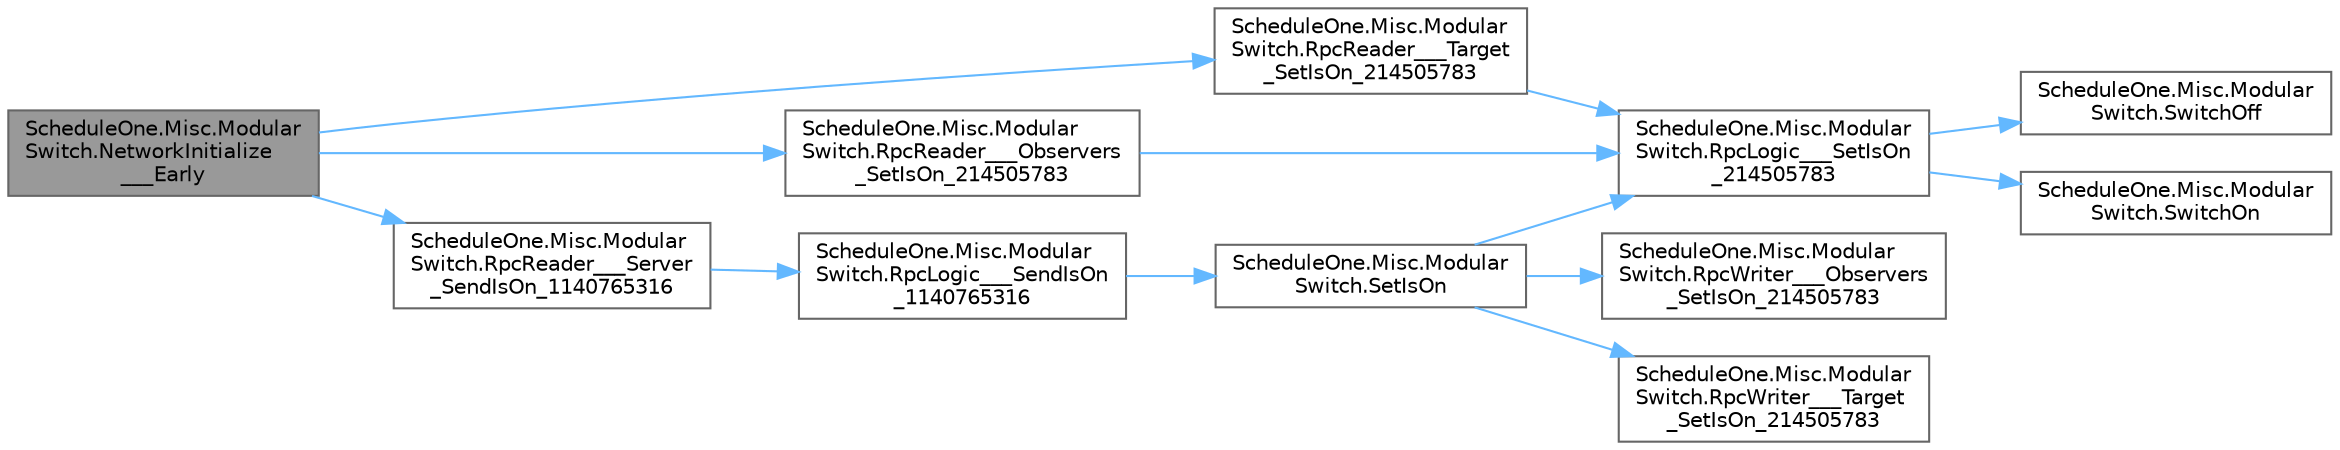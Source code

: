 digraph "ScheduleOne.Misc.ModularSwitch.NetworkInitialize___Early"
{
 // LATEX_PDF_SIZE
  bgcolor="transparent";
  edge [fontname=Helvetica,fontsize=10,labelfontname=Helvetica,labelfontsize=10];
  node [fontname=Helvetica,fontsize=10,shape=box,height=0.2,width=0.4];
  rankdir="LR";
  Node1 [id="Node000001",label="ScheduleOne.Misc.Modular\lSwitch.NetworkInitialize\l___Early",height=0.2,width=0.4,color="gray40", fillcolor="grey60", style="filled", fontcolor="black",tooltip=" "];
  Node1 -> Node2 [id="edge1_Node000001_Node000002",color="steelblue1",style="solid",tooltip=" "];
  Node2 [id="Node000002",label="ScheduleOne.Misc.Modular\lSwitch.RpcReader___Observers\l_SetIsOn_214505783",height=0.2,width=0.4,color="grey40", fillcolor="white", style="filled",URL="$class_schedule_one_1_1_misc_1_1_modular_switch.html#a5a4415310c9dc226441611ae53022e46",tooltip=" "];
  Node2 -> Node3 [id="edge2_Node000002_Node000003",color="steelblue1",style="solid",tooltip=" "];
  Node3 [id="Node000003",label="ScheduleOne.Misc.Modular\lSwitch.RpcLogic___SetIsOn\l_214505783",height=0.2,width=0.4,color="grey40", fillcolor="white", style="filled",URL="$class_schedule_one_1_1_misc_1_1_modular_switch.html#a59246ff98cb94bdd2d00eb976fddbebf",tooltip=" "];
  Node3 -> Node4 [id="edge3_Node000003_Node000004",color="steelblue1",style="solid",tooltip=" "];
  Node4 [id="Node000004",label="ScheduleOne.Misc.Modular\lSwitch.SwitchOff",height=0.2,width=0.4,color="grey40", fillcolor="white", style="filled",URL="$class_schedule_one_1_1_misc_1_1_modular_switch.html#ade872dc8a0b7323e5af372f36707c274",tooltip=" "];
  Node3 -> Node5 [id="edge4_Node000003_Node000005",color="steelblue1",style="solid",tooltip=" "];
  Node5 [id="Node000005",label="ScheduleOne.Misc.Modular\lSwitch.SwitchOn",height=0.2,width=0.4,color="grey40", fillcolor="white", style="filled",URL="$class_schedule_one_1_1_misc_1_1_modular_switch.html#a3df859a2a0cd453aba7815d32c67b89e",tooltip=" "];
  Node1 -> Node6 [id="edge5_Node000001_Node000006",color="steelblue1",style="solid",tooltip=" "];
  Node6 [id="Node000006",label="ScheduleOne.Misc.Modular\lSwitch.RpcReader___Server\l_SendIsOn_1140765316",height=0.2,width=0.4,color="grey40", fillcolor="white", style="filled",URL="$class_schedule_one_1_1_misc_1_1_modular_switch.html#a3ac4afde10bf55d37547a9fd6bcdf219",tooltip=" "];
  Node6 -> Node7 [id="edge6_Node000006_Node000007",color="steelblue1",style="solid",tooltip=" "];
  Node7 [id="Node000007",label="ScheduleOne.Misc.Modular\lSwitch.RpcLogic___SendIsOn\l_1140765316",height=0.2,width=0.4,color="grey40", fillcolor="white", style="filled",URL="$class_schedule_one_1_1_misc_1_1_modular_switch.html#a67d02bbdde3bdc78a5572bae3dc68662",tooltip=" "];
  Node7 -> Node8 [id="edge7_Node000007_Node000008",color="steelblue1",style="solid",tooltip=" "];
  Node8 [id="Node000008",label="ScheduleOne.Misc.Modular\lSwitch.SetIsOn",height=0.2,width=0.4,color="grey40", fillcolor="white", style="filled",URL="$class_schedule_one_1_1_misc_1_1_modular_switch.html#a70b22942932aabf6d812081c85d5d31d",tooltip=" "];
  Node8 -> Node3 [id="edge8_Node000008_Node000003",color="steelblue1",style="solid",tooltip=" "];
  Node8 -> Node9 [id="edge9_Node000008_Node000009",color="steelblue1",style="solid",tooltip=" "];
  Node9 [id="Node000009",label="ScheduleOne.Misc.Modular\lSwitch.RpcWriter___Observers\l_SetIsOn_214505783",height=0.2,width=0.4,color="grey40", fillcolor="white", style="filled",URL="$class_schedule_one_1_1_misc_1_1_modular_switch.html#ac945f8e92e853871d8a20987ef2d3e2a",tooltip=" "];
  Node8 -> Node10 [id="edge10_Node000008_Node000010",color="steelblue1",style="solid",tooltip=" "];
  Node10 [id="Node000010",label="ScheduleOne.Misc.Modular\lSwitch.RpcWriter___Target\l_SetIsOn_214505783",height=0.2,width=0.4,color="grey40", fillcolor="white", style="filled",URL="$class_schedule_one_1_1_misc_1_1_modular_switch.html#ae5c537ad6d4e4af0616fff6b8c3e52c5",tooltip=" "];
  Node1 -> Node11 [id="edge11_Node000001_Node000011",color="steelblue1",style="solid",tooltip=" "];
  Node11 [id="Node000011",label="ScheduleOne.Misc.Modular\lSwitch.RpcReader___Target\l_SetIsOn_214505783",height=0.2,width=0.4,color="grey40", fillcolor="white", style="filled",URL="$class_schedule_one_1_1_misc_1_1_modular_switch.html#a6bd0b630156804ba014ca7d839a393d1",tooltip=" "];
  Node11 -> Node3 [id="edge12_Node000011_Node000003",color="steelblue1",style="solid",tooltip=" "];
}
